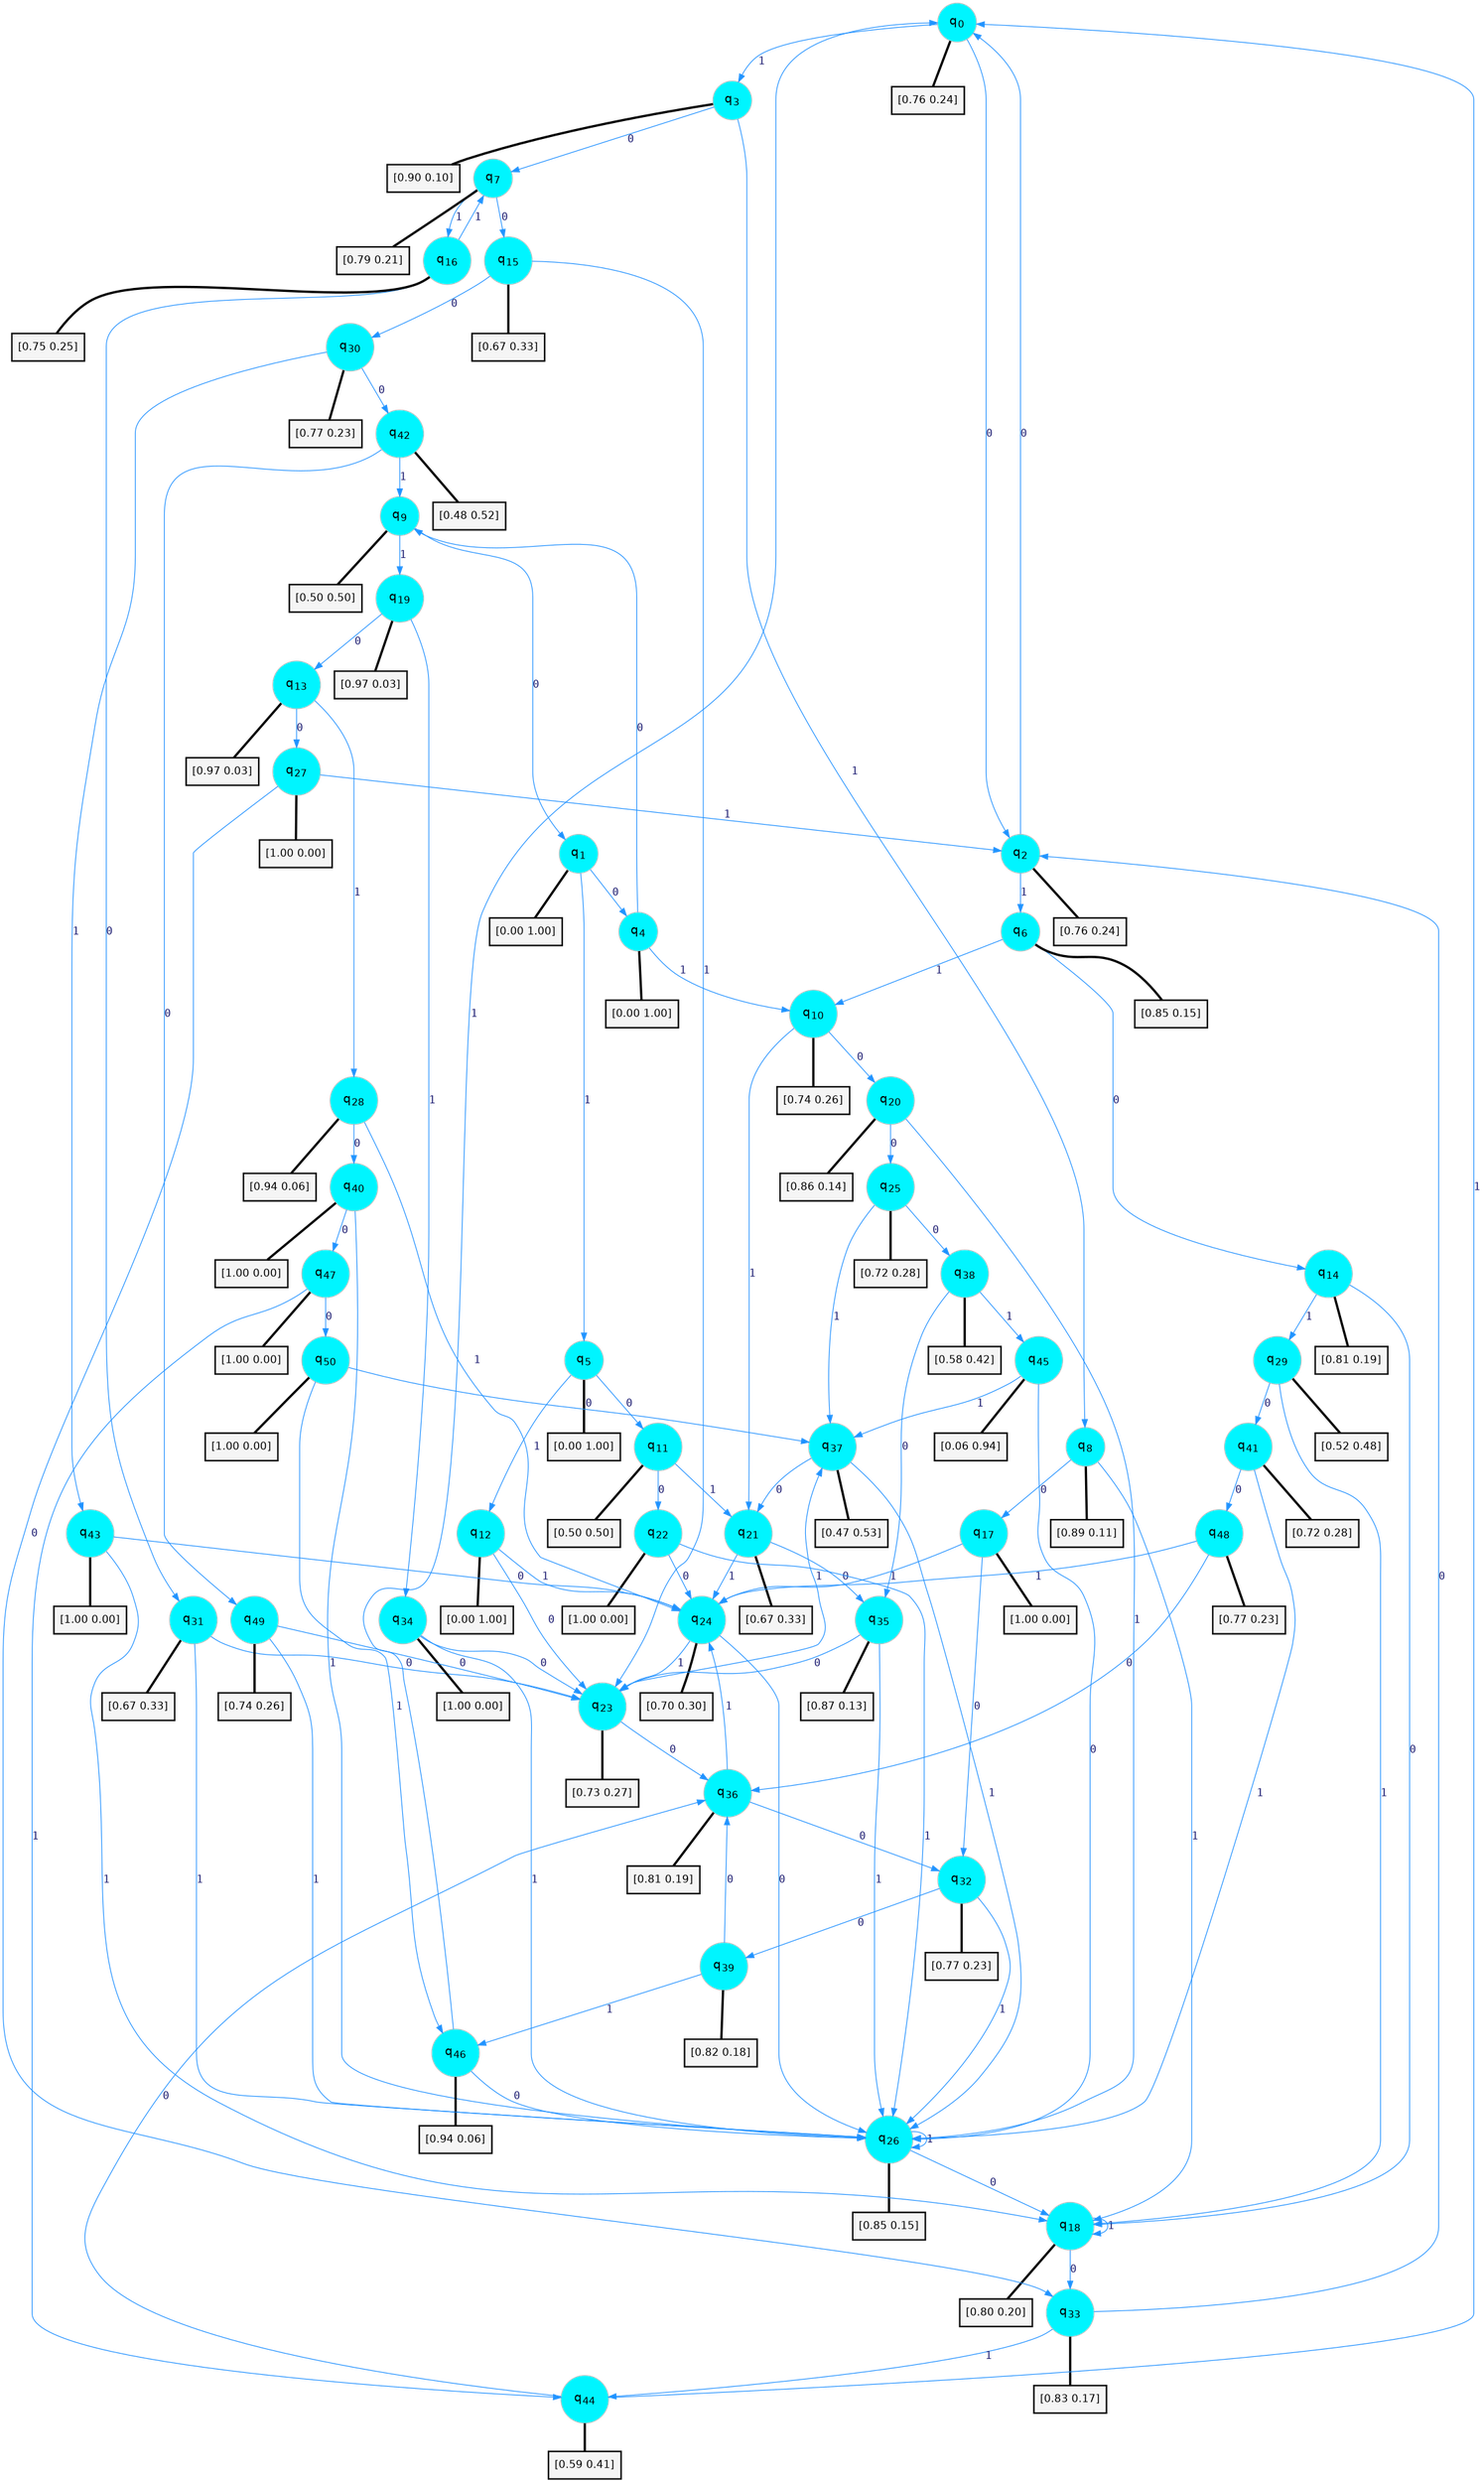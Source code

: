 digraph G {
graph [
bgcolor=transparent, dpi=300, rankdir=TD, size="40,25"];
node [
color=gray, fillcolor=turquoise1, fontcolor=black, fontname=Helvetica, fontsize=16, fontweight=bold, shape=circle, style=filled];
edge [
arrowsize=1, color=dodgerblue1, fontcolor=midnightblue, fontname=courier, fontweight=bold, penwidth=1, style=solid, weight=20];
0[label=<q<SUB>0</SUB>>];
1[label=<q<SUB>1</SUB>>];
2[label=<q<SUB>2</SUB>>];
3[label=<q<SUB>3</SUB>>];
4[label=<q<SUB>4</SUB>>];
5[label=<q<SUB>5</SUB>>];
6[label=<q<SUB>6</SUB>>];
7[label=<q<SUB>7</SUB>>];
8[label=<q<SUB>8</SUB>>];
9[label=<q<SUB>9</SUB>>];
10[label=<q<SUB>10</SUB>>];
11[label=<q<SUB>11</SUB>>];
12[label=<q<SUB>12</SUB>>];
13[label=<q<SUB>13</SUB>>];
14[label=<q<SUB>14</SUB>>];
15[label=<q<SUB>15</SUB>>];
16[label=<q<SUB>16</SUB>>];
17[label=<q<SUB>17</SUB>>];
18[label=<q<SUB>18</SUB>>];
19[label=<q<SUB>19</SUB>>];
20[label=<q<SUB>20</SUB>>];
21[label=<q<SUB>21</SUB>>];
22[label=<q<SUB>22</SUB>>];
23[label=<q<SUB>23</SUB>>];
24[label=<q<SUB>24</SUB>>];
25[label=<q<SUB>25</SUB>>];
26[label=<q<SUB>26</SUB>>];
27[label=<q<SUB>27</SUB>>];
28[label=<q<SUB>28</SUB>>];
29[label=<q<SUB>29</SUB>>];
30[label=<q<SUB>30</SUB>>];
31[label=<q<SUB>31</SUB>>];
32[label=<q<SUB>32</SUB>>];
33[label=<q<SUB>33</SUB>>];
34[label=<q<SUB>34</SUB>>];
35[label=<q<SUB>35</SUB>>];
36[label=<q<SUB>36</SUB>>];
37[label=<q<SUB>37</SUB>>];
38[label=<q<SUB>38</SUB>>];
39[label=<q<SUB>39</SUB>>];
40[label=<q<SUB>40</SUB>>];
41[label=<q<SUB>41</SUB>>];
42[label=<q<SUB>42</SUB>>];
43[label=<q<SUB>43</SUB>>];
44[label=<q<SUB>44</SUB>>];
45[label=<q<SUB>45</SUB>>];
46[label=<q<SUB>46</SUB>>];
47[label=<q<SUB>47</SUB>>];
48[label=<q<SUB>48</SUB>>];
49[label=<q<SUB>49</SUB>>];
50[label=<q<SUB>50</SUB>>];
51[label="[0.76 0.24]", shape=box,fontcolor=black, fontname=Helvetica, fontsize=14, penwidth=2, fillcolor=whitesmoke,color=black];
52[label="[0.00 1.00]", shape=box,fontcolor=black, fontname=Helvetica, fontsize=14, penwidth=2, fillcolor=whitesmoke,color=black];
53[label="[0.76 0.24]", shape=box,fontcolor=black, fontname=Helvetica, fontsize=14, penwidth=2, fillcolor=whitesmoke,color=black];
54[label="[0.90 0.10]", shape=box,fontcolor=black, fontname=Helvetica, fontsize=14, penwidth=2, fillcolor=whitesmoke,color=black];
55[label="[0.00 1.00]", shape=box,fontcolor=black, fontname=Helvetica, fontsize=14, penwidth=2, fillcolor=whitesmoke,color=black];
56[label="[0.00 1.00]", shape=box,fontcolor=black, fontname=Helvetica, fontsize=14, penwidth=2, fillcolor=whitesmoke,color=black];
57[label="[0.85 0.15]", shape=box,fontcolor=black, fontname=Helvetica, fontsize=14, penwidth=2, fillcolor=whitesmoke,color=black];
58[label="[0.79 0.21]", shape=box,fontcolor=black, fontname=Helvetica, fontsize=14, penwidth=2, fillcolor=whitesmoke,color=black];
59[label="[0.89 0.11]", shape=box,fontcolor=black, fontname=Helvetica, fontsize=14, penwidth=2, fillcolor=whitesmoke,color=black];
60[label="[0.50 0.50]", shape=box,fontcolor=black, fontname=Helvetica, fontsize=14, penwidth=2, fillcolor=whitesmoke,color=black];
61[label="[0.74 0.26]", shape=box,fontcolor=black, fontname=Helvetica, fontsize=14, penwidth=2, fillcolor=whitesmoke,color=black];
62[label="[0.50 0.50]", shape=box,fontcolor=black, fontname=Helvetica, fontsize=14, penwidth=2, fillcolor=whitesmoke,color=black];
63[label="[0.00 1.00]", shape=box,fontcolor=black, fontname=Helvetica, fontsize=14, penwidth=2, fillcolor=whitesmoke,color=black];
64[label="[0.97 0.03]", shape=box,fontcolor=black, fontname=Helvetica, fontsize=14, penwidth=2, fillcolor=whitesmoke,color=black];
65[label="[0.81 0.19]", shape=box,fontcolor=black, fontname=Helvetica, fontsize=14, penwidth=2, fillcolor=whitesmoke,color=black];
66[label="[0.67 0.33]", shape=box,fontcolor=black, fontname=Helvetica, fontsize=14, penwidth=2, fillcolor=whitesmoke,color=black];
67[label="[0.75 0.25]", shape=box,fontcolor=black, fontname=Helvetica, fontsize=14, penwidth=2, fillcolor=whitesmoke,color=black];
68[label="[1.00 0.00]", shape=box,fontcolor=black, fontname=Helvetica, fontsize=14, penwidth=2, fillcolor=whitesmoke,color=black];
69[label="[0.80 0.20]", shape=box,fontcolor=black, fontname=Helvetica, fontsize=14, penwidth=2, fillcolor=whitesmoke,color=black];
70[label="[0.97 0.03]", shape=box,fontcolor=black, fontname=Helvetica, fontsize=14, penwidth=2, fillcolor=whitesmoke,color=black];
71[label="[0.86 0.14]", shape=box,fontcolor=black, fontname=Helvetica, fontsize=14, penwidth=2, fillcolor=whitesmoke,color=black];
72[label="[0.67 0.33]", shape=box,fontcolor=black, fontname=Helvetica, fontsize=14, penwidth=2, fillcolor=whitesmoke,color=black];
73[label="[1.00 0.00]", shape=box,fontcolor=black, fontname=Helvetica, fontsize=14, penwidth=2, fillcolor=whitesmoke,color=black];
74[label="[0.73 0.27]", shape=box,fontcolor=black, fontname=Helvetica, fontsize=14, penwidth=2, fillcolor=whitesmoke,color=black];
75[label="[0.70 0.30]", shape=box,fontcolor=black, fontname=Helvetica, fontsize=14, penwidth=2, fillcolor=whitesmoke,color=black];
76[label="[0.72 0.28]", shape=box,fontcolor=black, fontname=Helvetica, fontsize=14, penwidth=2, fillcolor=whitesmoke,color=black];
77[label="[0.85 0.15]", shape=box,fontcolor=black, fontname=Helvetica, fontsize=14, penwidth=2, fillcolor=whitesmoke,color=black];
78[label="[1.00 0.00]", shape=box,fontcolor=black, fontname=Helvetica, fontsize=14, penwidth=2, fillcolor=whitesmoke,color=black];
79[label="[0.94 0.06]", shape=box,fontcolor=black, fontname=Helvetica, fontsize=14, penwidth=2, fillcolor=whitesmoke,color=black];
80[label="[0.52 0.48]", shape=box,fontcolor=black, fontname=Helvetica, fontsize=14, penwidth=2, fillcolor=whitesmoke,color=black];
81[label="[0.77 0.23]", shape=box,fontcolor=black, fontname=Helvetica, fontsize=14, penwidth=2, fillcolor=whitesmoke,color=black];
82[label="[0.67 0.33]", shape=box,fontcolor=black, fontname=Helvetica, fontsize=14, penwidth=2, fillcolor=whitesmoke,color=black];
83[label="[0.77 0.23]", shape=box,fontcolor=black, fontname=Helvetica, fontsize=14, penwidth=2, fillcolor=whitesmoke,color=black];
84[label="[0.83 0.17]", shape=box,fontcolor=black, fontname=Helvetica, fontsize=14, penwidth=2, fillcolor=whitesmoke,color=black];
85[label="[1.00 0.00]", shape=box,fontcolor=black, fontname=Helvetica, fontsize=14, penwidth=2, fillcolor=whitesmoke,color=black];
86[label="[0.87 0.13]", shape=box,fontcolor=black, fontname=Helvetica, fontsize=14, penwidth=2, fillcolor=whitesmoke,color=black];
87[label="[0.81 0.19]", shape=box,fontcolor=black, fontname=Helvetica, fontsize=14, penwidth=2, fillcolor=whitesmoke,color=black];
88[label="[0.47 0.53]", shape=box,fontcolor=black, fontname=Helvetica, fontsize=14, penwidth=2, fillcolor=whitesmoke,color=black];
89[label="[0.58 0.42]", shape=box,fontcolor=black, fontname=Helvetica, fontsize=14, penwidth=2, fillcolor=whitesmoke,color=black];
90[label="[0.82 0.18]", shape=box,fontcolor=black, fontname=Helvetica, fontsize=14, penwidth=2, fillcolor=whitesmoke,color=black];
91[label="[1.00 0.00]", shape=box,fontcolor=black, fontname=Helvetica, fontsize=14, penwidth=2, fillcolor=whitesmoke,color=black];
92[label="[0.72 0.28]", shape=box,fontcolor=black, fontname=Helvetica, fontsize=14, penwidth=2, fillcolor=whitesmoke,color=black];
93[label="[0.48 0.52]", shape=box,fontcolor=black, fontname=Helvetica, fontsize=14, penwidth=2, fillcolor=whitesmoke,color=black];
94[label="[1.00 0.00]", shape=box,fontcolor=black, fontname=Helvetica, fontsize=14, penwidth=2, fillcolor=whitesmoke,color=black];
95[label="[0.59 0.41]", shape=box,fontcolor=black, fontname=Helvetica, fontsize=14, penwidth=2, fillcolor=whitesmoke,color=black];
96[label="[0.06 0.94]", shape=box,fontcolor=black, fontname=Helvetica, fontsize=14, penwidth=2, fillcolor=whitesmoke,color=black];
97[label="[0.94 0.06]", shape=box,fontcolor=black, fontname=Helvetica, fontsize=14, penwidth=2, fillcolor=whitesmoke,color=black];
98[label="[1.00 0.00]", shape=box,fontcolor=black, fontname=Helvetica, fontsize=14, penwidth=2, fillcolor=whitesmoke,color=black];
99[label="[0.77 0.23]", shape=box,fontcolor=black, fontname=Helvetica, fontsize=14, penwidth=2, fillcolor=whitesmoke,color=black];
100[label="[0.74 0.26]", shape=box,fontcolor=black, fontname=Helvetica, fontsize=14, penwidth=2, fillcolor=whitesmoke,color=black];
101[label="[1.00 0.00]", shape=box,fontcolor=black, fontname=Helvetica, fontsize=14, penwidth=2, fillcolor=whitesmoke,color=black];
0->2 [label=0];
0->3 [label=1];
0->51 [arrowhead=none, penwidth=3,color=black];
1->4 [label=0];
1->5 [label=1];
1->52 [arrowhead=none, penwidth=3,color=black];
2->0 [label=0];
2->6 [label=1];
2->53 [arrowhead=none, penwidth=3,color=black];
3->7 [label=0];
3->8 [label=1];
3->54 [arrowhead=none, penwidth=3,color=black];
4->9 [label=0];
4->10 [label=1];
4->55 [arrowhead=none, penwidth=3,color=black];
5->11 [label=0];
5->12 [label=1];
5->56 [arrowhead=none, penwidth=3,color=black];
6->14 [label=0];
6->10 [label=1];
6->57 [arrowhead=none, penwidth=3,color=black];
7->15 [label=0];
7->16 [label=1];
7->58 [arrowhead=none, penwidth=3,color=black];
8->17 [label=0];
8->18 [label=1];
8->59 [arrowhead=none, penwidth=3,color=black];
9->1 [label=0];
9->19 [label=1];
9->60 [arrowhead=none, penwidth=3,color=black];
10->20 [label=0];
10->21 [label=1];
10->61 [arrowhead=none, penwidth=3,color=black];
11->22 [label=0];
11->21 [label=1];
11->62 [arrowhead=none, penwidth=3,color=black];
12->23 [label=0];
12->24 [label=1];
12->63 [arrowhead=none, penwidth=3,color=black];
13->27 [label=0];
13->28 [label=1];
13->64 [arrowhead=none, penwidth=3,color=black];
14->18 [label=0];
14->29 [label=1];
14->65 [arrowhead=none, penwidth=3,color=black];
15->30 [label=0];
15->23 [label=1];
15->66 [arrowhead=none, penwidth=3,color=black];
16->31 [label=0];
16->7 [label=1];
16->67 [arrowhead=none, penwidth=3,color=black];
17->32 [label=0];
17->24 [label=1];
17->68 [arrowhead=none, penwidth=3,color=black];
18->33 [label=0];
18->18 [label=1];
18->69 [arrowhead=none, penwidth=3,color=black];
19->13 [label=0];
19->34 [label=1];
19->70 [arrowhead=none, penwidth=3,color=black];
20->25 [label=0];
20->26 [label=1];
20->71 [arrowhead=none, penwidth=3,color=black];
21->35 [label=0];
21->24 [label=1];
21->72 [arrowhead=none, penwidth=3,color=black];
22->24 [label=0];
22->26 [label=1];
22->73 [arrowhead=none, penwidth=3,color=black];
23->36 [label=0];
23->37 [label=1];
23->74 [arrowhead=none, penwidth=3,color=black];
24->26 [label=0];
24->23 [label=1];
24->75 [arrowhead=none, penwidth=3,color=black];
25->38 [label=0];
25->37 [label=1];
25->76 [arrowhead=none, penwidth=3,color=black];
26->18 [label=0];
26->26 [label=1];
26->77 [arrowhead=none, penwidth=3,color=black];
27->33 [label=0];
27->2 [label=1];
27->78 [arrowhead=none, penwidth=3,color=black];
28->40 [label=0];
28->24 [label=1];
28->79 [arrowhead=none, penwidth=3,color=black];
29->41 [label=0];
29->18 [label=1];
29->80 [arrowhead=none, penwidth=3,color=black];
30->42 [label=0];
30->43 [label=1];
30->81 [arrowhead=none, penwidth=3,color=black];
31->23 [label=0];
31->26 [label=1];
31->82 [arrowhead=none, penwidth=3,color=black];
32->39 [label=0];
32->26 [label=1];
32->83 [arrowhead=none, penwidth=3,color=black];
33->2 [label=0];
33->44 [label=1];
33->84 [arrowhead=none, penwidth=3,color=black];
34->23 [label=0];
34->26 [label=1];
34->85 [arrowhead=none, penwidth=3,color=black];
35->23 [label=0];
35->26 [label=1];
35->86 [arrowhead=none, penwidth=3,color=black];
36->32 [label=0];
36->24 [label=1];
36->87 [arrowhead=none, penwidth=3,color=black];
37->21 [label=0];
37->26 [label=1];
37->88 [arrowhead=none, penwidth=3,color=black];
38->35 [label=0];
38->45 [label=1];
38->89 [arrowhead=none, penwidth=3,color=black];
39->36 [label=0];
39->46 [label=1];
39->90 [arrowhead=none, penwidth=3,color=black];
40->47 [label=0];
40->26 [label=1];
40->91 [arrowhead=none, penwidth=3,color=black];
41->48 [label=0];
41->26 [label=1];
41->92 [arrowhead=none, penwidth=3,color=black];
42->49 [label=0];
42->9 [label=1];
42->93 [arrowhead=none, penwidth=3,color=black];
43->24 [label=0];
43->18 [label=1];
43->94 [arrowhead=none, penwidth=3,color=black];
44->36 [label=0];
44->0 [label=1];
44->95 [arrowhead=none, penwidth=3,color=black];
45->26 [label=0];
45->37 [label=1];
45->96 [arrowhead=none, penwidth=3,color=black];
46->26 [label=0];
46->0 [label=1];
46->97 [arrowhead=none, penwidth=3,color=black];
47->50 [label=0];
47->44 [label=1];
47->98 [arrowhead=none, penwidth=3,color=black];
48->36 [label=0];
48->24 [label=1];
48->99 [arrowhead=none, penwidth=3,color=black];
49->23 [label=0];
49->26 [label=1];
49->100 [arrowhead=none, penwidth=3,color=black];
50->37 [label=0];
50->46 [label=1];
50->101 [arrowhead=none, penwidth=3,color=black];
}
